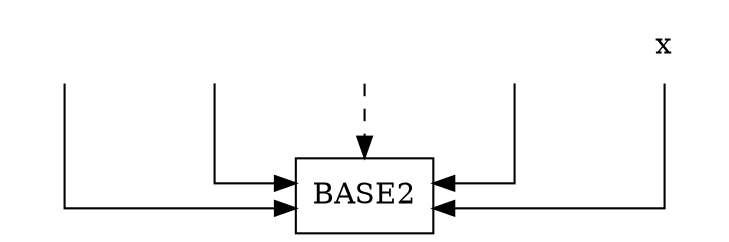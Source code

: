 digraph BINREPMETA {
	graph [center=true,
		forcelabels=true,
		splines=ortho
	];
	n1	[label=BASE2,
		shape=box];
	n2	[label=" ",
		shape=none];
	n2 -> n1;
	n3	[label=" ",
		shape=none];
	n3 -> n1;
	n4	[label=" ",
		shape=none];
	n4 -> n1	[style=dashed];
	n5	[label=" ",
		shape=none];
	n5 -> n1;
	n6	[label=x,
		shape=none];
	n6 -> n1;
}
